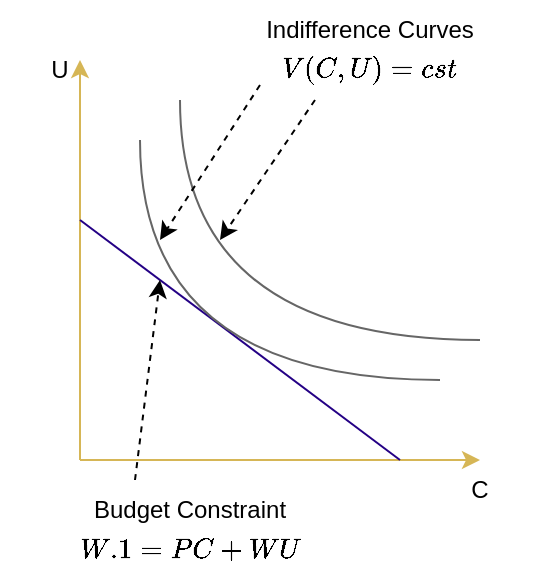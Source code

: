 <mxfile>
    <diagram id="F6dTurElEwBUHeyy3xMI" name="Page-1">
        <mxGraphModel dx="669" dy="553" grid="1" gridSize="10" guides="1" tooltips="1" connect="1" arrows="1" fold="1" page="1" pageScale="1" pageWidth="850" pageHeight="1100" math="1" shadow="0">
            <root>
                <mxCell id="0"/>
                <mxCell id="1" parent="0"/>
                <mxCell id="2" value="" style="edgeStyle=none;orthogonalLoop=1;jettySize=auto;html=1;fillColor=#fff2cc;strokeColor=#d6b656;gradientColor=#ffd966;" parent="1" edge="1">
                    <mxGeometry width="80" relative="1" as="geometry">
                        <mxPoint x="80" y="280" as="sourcePoint"/>
                        <mxPoint x="280" y="280" as="targetPoint"/>
                        <Array as="points"/>
                    </mxGeometry>
                </mxCell>
                <mxCell id="3" value="" style="edgeStyle=none;orthogonalLoop=1;jettySize=auto;html=1;fillColor=#fff2cc;strokeColor=#d6b656;gradientColor=#ffd966;" parent="1" edge="1">
                    <mxGeometry width="80" relative="1" as="geometry">
                        <mxPoint x="80" y="280" as="sourcePoint"/>
                        <mxPoint x="80" y="80" as="targetPoint"/>
                        <Array as="points"/>
                    </mxGeometry>
                </mxCell>
                <mxCell id="4" value="" style="edgeStyle=none;orthogonalLoop=1;jettySize=auto;html=1;endArrow=none;endFill=0;fillColor=#b1ddf0;strokeColor=#240085;" parent="1" edge="1">
                    <mxGeometry width="80" relative="1" as="geometry">
                        <mxPoint x="80" y="160" as="sourcePoint"/>
                        <mxPoint x="240" y="280" as="targetPoint"/>
                        <Array as="points"/>
                    </mxGeometry>
                </mxCell>
                <mxCell id="5" value="" style="edgeStyle=orthogonalEdgeStyle;orthogonalLoop=1;jettySize=auto;html=1;endArrow=none;endFill=0;curved=1;fillColor=#f5f5f5;strokeColor=#666666;gradientColor=#b3b3b3;" parent="1" edge="1">
                    <mxGeometry width="80" relative="1" as="geometry">
                        <mxPoint x="110" y="120" as="sourcePoint"/>
                        <mxPoint x="260" y="240" as="targetPoint"/>
                        <Array as="points">
                            <mxPoint x="110" y="240"/>
                        </Array>
                    </mxGeometry>
                </mxCell>
                <mxCell id="7" value="" style="edgeStyle=orthogonalEdgeStyle;orthogonalLoop=1;jettySize=auto;html=1;endArrow=none;endFill=0;curved=1;fillColor=#f5f5f5;strokeColor=#666666;gradientColor=#b3b3b3;" parent="1" edge="1">
                    <mxGeometry width="80" relative="1" as="geometry">
                        <mxPoint x="130" y="100" as="sourcePoint"/>
                        <mxPoint x="280" y="220" as="targetPoint"/>
                        <Array as="points">
                            <mxPoint x="130" y="220"/>
                        </Array>
                    </mxGeometry>
                </mxCell>
                <mxCell id="12" value="" style="group" vertex="1" connectable="0" parent="1">
                    <mxGeometry x="80" y="290" width="110" height="50" as="geometry"/>
                </mxCell>
                <mxCell id="10" value="Budget Constraint" style="text;strokeColor=none;align=center;fillColor=none;html=1;verticalAlign=middle;whiteSpace=wrap;rounded=0;" vertex="1" parent="12">
                    <mxGeometry width="110" height="30" as="geometry"/>
                </mxCell>
                <mxCell id="11" value="$$W.1 = P C + W U$$" style="text;strokeColor=none;align=center;fillColor=none;html=1;verticalAlign=middle;whiteSpace=wrap;rounded=0;" vertex="1" parent="12">
                    <mxGeometry y="20" width="110" height="30" as="geometry"/>
                </mxCell>
                <mxCell id="13" value="" style="group" vertex="1" connectable="0" parent="1">
                    <mxGeometry x="170" y="50" width="110" height="50" as="geometry"/>
                </mxCell>
                <mxCell id="8" value="Indifference Curves" style="text;strokeColor=none;align=center;fillColor=none;html=1;verticalAlign=middle;whiteSpace=wrap;rounded=0;" parent="13" vertex="1">
                    <mxGeometry width="110" height="30" as="geometry"/>
                </mxCell>
                <mxCell id="9" value="$$V(C,U)=cst$$" style="text;strokeColor=none;align=center;fillColor=none;html=1;verticalAlign=middle;whiteSpace=wrap;rounded=0;" parent="13" vertex="1">
                    <mxGeometry y="20" width="110" height="30" as="geometry"/>
                </mxCell>
                <mxCell id="14" value="" style="edgeStyle=none;orthogonalLoop=1;jettySize=auto;html=1;exitX=0.25;exitY=1;exitDx=0;exitDy=0;dashed=1;" edge="1" parent="1" source="9">
                    <mxGeometry width="80" relative="1" as="geometry">
                        <mxPoint x="340" y="280" as="sourcePoint"/>
                        <mxPoint x="150" y="170" as="targetPoint"/>
                        <Array as="points"/>
                    </mxGeometry>
                </mxCell>
                <mxCell id="15" style="edgeStyle=none;html=1;exitX=0;exitY=0.75;exitDx=0;exitDy=0;dashed=1;" edge="1" parent="1" source="9">
                    <mxGeometry relative="1" as="geometry">
                        <mxPoint x="120" y="170" as="targetPoint"/>
                    </mxGeometry>
                </mxCell>
                <mxCell id="16" value="" style="edgeStyle=none;orthogonalLoop=1;jettySize=auto;html=1;dashed=1;exitX=0.25;exitY=0;exitDx=0;exitDy=0;" edge="1" parent="1" source="10">
                    <mxGeometry width="80" relative="1" as="geometry">
                        <mxPoint x="340" y="280" as="sourcePoint"/>
                        <mxPoint x="120" y="190" as="targetPoint"/>
                        <Array as="points"/>
                    </mxGeometry>
                </mxCell>
                <mxCell id="18" value="C" style="text;strokeColor=none;align=center;fillColor=none;html=1;verticalAlign=middle;whiteSpace=wrap;rounded=0;" vertex="1" parent="1">
                    <mxGeometry x="250" y="280" width="60" height="30" as="geometry"/>
                </mxCell>
                <mxCell id="19" value="U" style="text;strokeColor=none;align=center;fillColor=none;html=1;verticalAlign=middle;whiteSpace=wrap;rounded=0;" vertex="1" parent="1">
                    <mxGeometry x="40" y="70" width="60" height="30" as="geometry"/>
                </mxCell>
            </root>
        </mxGraphModel>
    </diagram>
</mxfile>